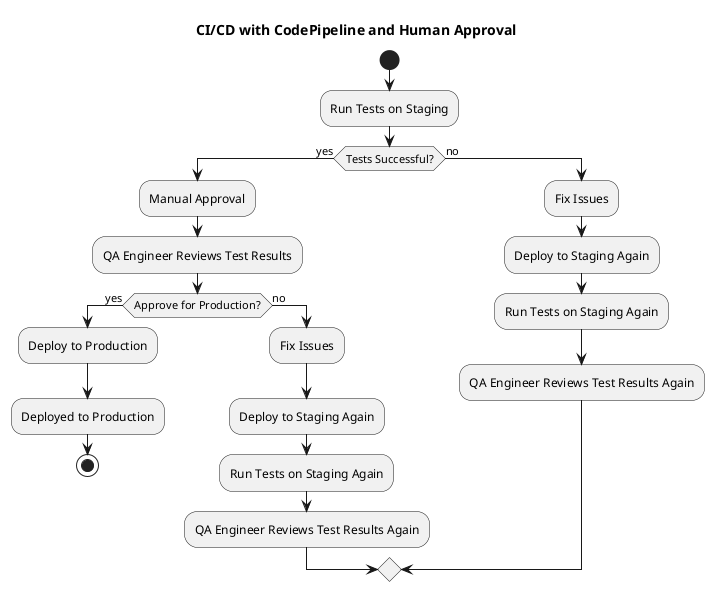 @startuml
title CI/CD with CodePipeline and Human Approval

start

:Run Tests on Staging;

if (Tests Successful?) then (yes)
  :Manual Approval;
  :QA Engineer Reviews Test Results;

  if (Approve for Production?) then (yes)
    :Deploy to Production;
    :Deployed to Production;
    stop
  else (no)
    :Fix Issues;
    :Deploy to Staging Again;
    :Run Tests on Staging Again;
    :QA Engineer Reviews Test Results Again;
  endif

else (no)
  :Fix Issues;
  :Deploy to Staging Again;
  :Run Tests on Staging Again;
  :QA Engineer Reviews Test Results Again;
endif

@enduml
